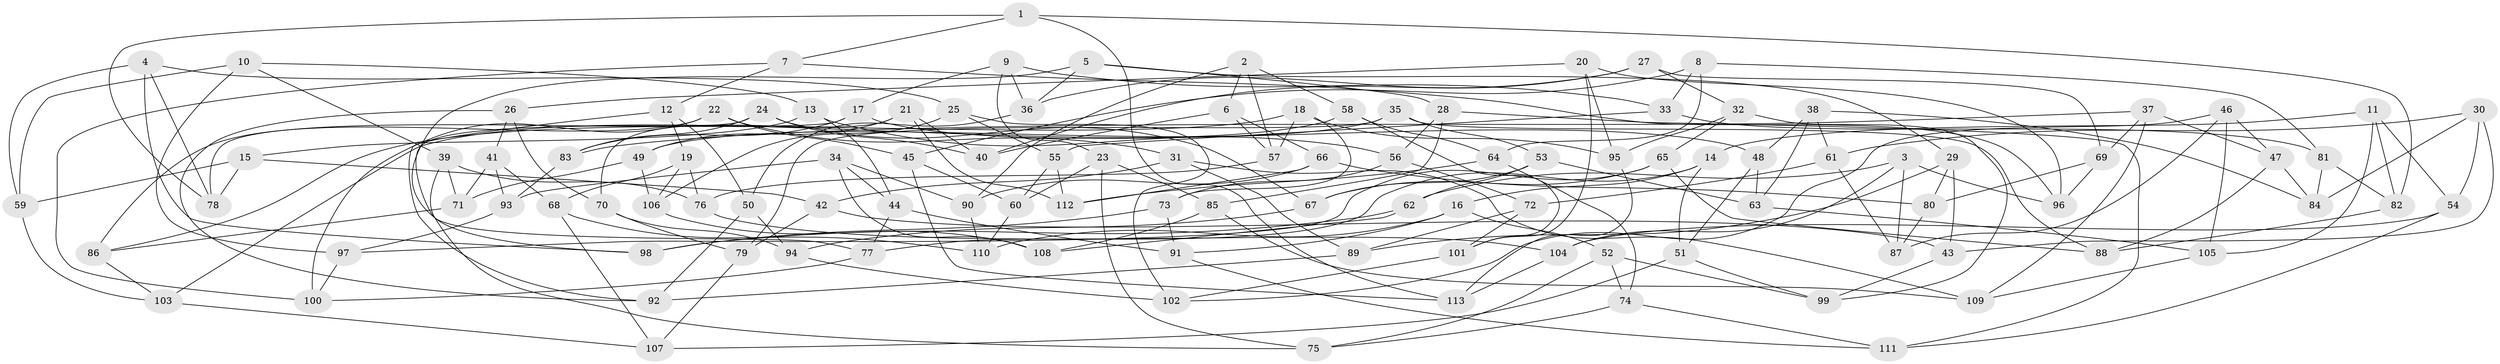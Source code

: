 // Generated by graph-tools (version 1.1) at 2025/02/03/09/25 03:02:57]
// undirected, 113 vertices, 226 edges
graph export_dot {
graph [start="1"]
  node [color=gray90,style=filled];
  1;
  2;
  3;
  4;
  5;
  6;
  7;
  8;
  9;
  10;
  11;
  12;
  13;
  14;
  15;
  16;
  17;
  18;
  19;
  20;
  21;
  22;
  23;
  24;
  25;
  26;
  27;
  28;
  29;
  30;
  31;
  32;
  33;
  34;
  35;
  36;
  37;
  38;
  39;
  40;
  41;
  42;
  43;
  44;
  45;
  46;
  47;
  48;
  49;
  50;
  51;
  52;
  53;
  54;
  55;
  56;
  57;
  58;
  59;
  60;
  61;
  62;
  63;
  64;
  65;
  66;
  67;
  68;
  69;
  70;
  71;
  72;
  73;
  74;
  75;
  76;
  77;
  78;
  79;
  80;
  81;
  82;
  83;
  84;
  85;
  86;
  87;
  88;
  89;
  90;
  91;
  92;
  93;
  94;
  95;
  96;
  97;
  98;
  99;
  100;
  101;
  102;
  103;
  104;
  105;
  106;
  107;
  108;
  109;
  110;
  111;
  112;
  113;
  1 -- 7;
  1 -- 82;
  1 -- 113;
  1 -- 78;
  2 -- 6;
  2 -- 58;
  2 -- 57;
  2 -- 90;
  3 -- 96;
  3 -- 62;
  3 -- 104;
  3 -- 87;
  4 -- 98;
  4 -- 25;
  4 -- 78;
  4 -- 59;
  5 -- 36;
  5 -- 29;
  5 -- 28;
  5 -- 77;
  6 -- 40;
  6 -- 66;
  6 -- 57;
  7 -- 96;
  7 -- 100;
  7 -- 12;
  8 -- 81;
  8 -- 45;
  8 -- 64;
  8 -- 33;
  9 -- 23;
  9 -- 36;
  9 -- 17;
  9 -- 33;
  10 -- 97;
  10 -- 13;
  10 -- 39;
  10 -- 59;
  11 -- 105;
  11 -- 82;
  11 -- 14;
  11 -- 54;
  12 -- 19;
  12 -- 92;
  12 -- 50;
  13 -- 44;
  13 -- 56;
  13 -- 15;
  14 -- 77;
  14 -- 16;
  14 -- 51;
  15 -- 59;
  15 -- 42;
  15 -- 78;
  16 -- 52;
  16 -- 110;
  16 -- 91;
  17 -- 83;
  17 -- 48;
  17 -- 98;
  18 -- 95;
  18 -- 57;
  18 -- 86;
  18 -- 73;
  19 -- 106;
  19 -- 76;
  19 -- 68;
  20 -- 95;
  20 -- 96;
  20 -- 101;
  20 -- 26;
  21 -- 49;
  21 -- 40;
  21 -- 112;
  21 -- 70;
  22 -- 100;
  22 -- 31;
  22 -- 86;
  22 -- 45;
  23 -- 75;
  23 -- 85;
  23 -- 60;
  24 -- 83;
  24 -- 78;
  24 -- 40;
  24 -- 67;
  25 -- 106;
  25 -- 55;
  25 -- 102;
  26 -- 70;
  26 -- 41;
  26 -- 92;
  27 -- 69;
  27 -- 32;
  27 -- 40;
  27 -- 36;
  28 -- 111;
  28 -- 56;
  28 -- 85;
  29 -- 89;
  29 -- 80;
  29 -- 43;
  30 -- 43;
  30 -- 54;
  30 -- 61;
  30 -- 84;
  31 -- 109;
  31 -- 89;
  31 -- 42;
  32 -- 99;
  32 -- 65;
  32 -- 95;
  33 -- 81;
  33 -- 55;
  34 -- 44;
  34 -- 108;
  34 -- 93;
  34 -- 90;
  35 -- 88;
  35 -- 49;
  35 -- 79;
  35 -- 53;
  36 -- 50;
  37 -- 83;
  37 -- 109;
  37 -- 69;
  37 -- 47;
  38 -- 48;
  38 -- 63;
  38 -- 84;
  38 -- 61;
  39 -- 75;
  39 -- 76;
  39 -- 71;
  41 -- 93;
  41 -- 68;
  41 -- 71;
  42 -- 43;
  42 -- 79;
  43 -- 99;
  44 -- 91;
  44 -- 77;
  45 -- 60;
  45 -- 113;
  46 -- 105;
  46 -- 47;
  46 -- 102;
  46 -- 87;
  47 -- 88;
  47 -- 84;
  48 -- 51;
  48 -- 63;
  49 -- 106;
  49 -- 71;
  50 -- 94;
  50 -- 92;
  51 -- 99;
  51 -- 107;
  52 -- 99;
  52 -- 74;
  52 -- 75;
  53 -- 62;
  53 -- 63;
  53 -- 67;
  54 -- 111;
  54 -- 104;
  55 -- 60;
  55 -- 112;
  56 -- 73;
  56 -- 72;
  57 -- 76;
  58 -- 101;
  58 -- 103;
  58 -- 64;
  59 -- 103;
  60 -- 110;
  61 -- 87;
  61 -- 72;
  62 -- 98;
  62 -- 108;
  63 -- 105;
  64 -- 74;
  64 -- 112;
  65 -- 97;
  65 -- 67;
  65 -- 88;
  66 -- 90;
  66 -- 80;
  66 -- 112;
  67 -- 94;
  68 -- 110;
  68 -- 107;
  69 -- 80;
  69 -- 96;
  70 -- 94;
  70 -- 79;
  71 -- 86;
  72 -- 89;
  72 -- 101;
  73 -- 91;
  73 -- 98;
  74 -- 75;
  74 -- 111;
  76 -- 104;
  77 -- 100;
  79 -- 107;
  80 -- 87;
  81 -- 84;
  81 -- 82;
  82 -- 88;
  83 -- 93;
  85 -- 109;
  85 -- 108;
  86 -- 103;
  89 -- 92;
  90 -- 110;
  91 -- 111;
  93 -- 97;
  94 -- 102;
  95 -- 113;
  97 -- 100;
  101 -- 102;
  103 -- 107;
  104 -- 113;
  105 -- 109;
  106 -- 108;
}
